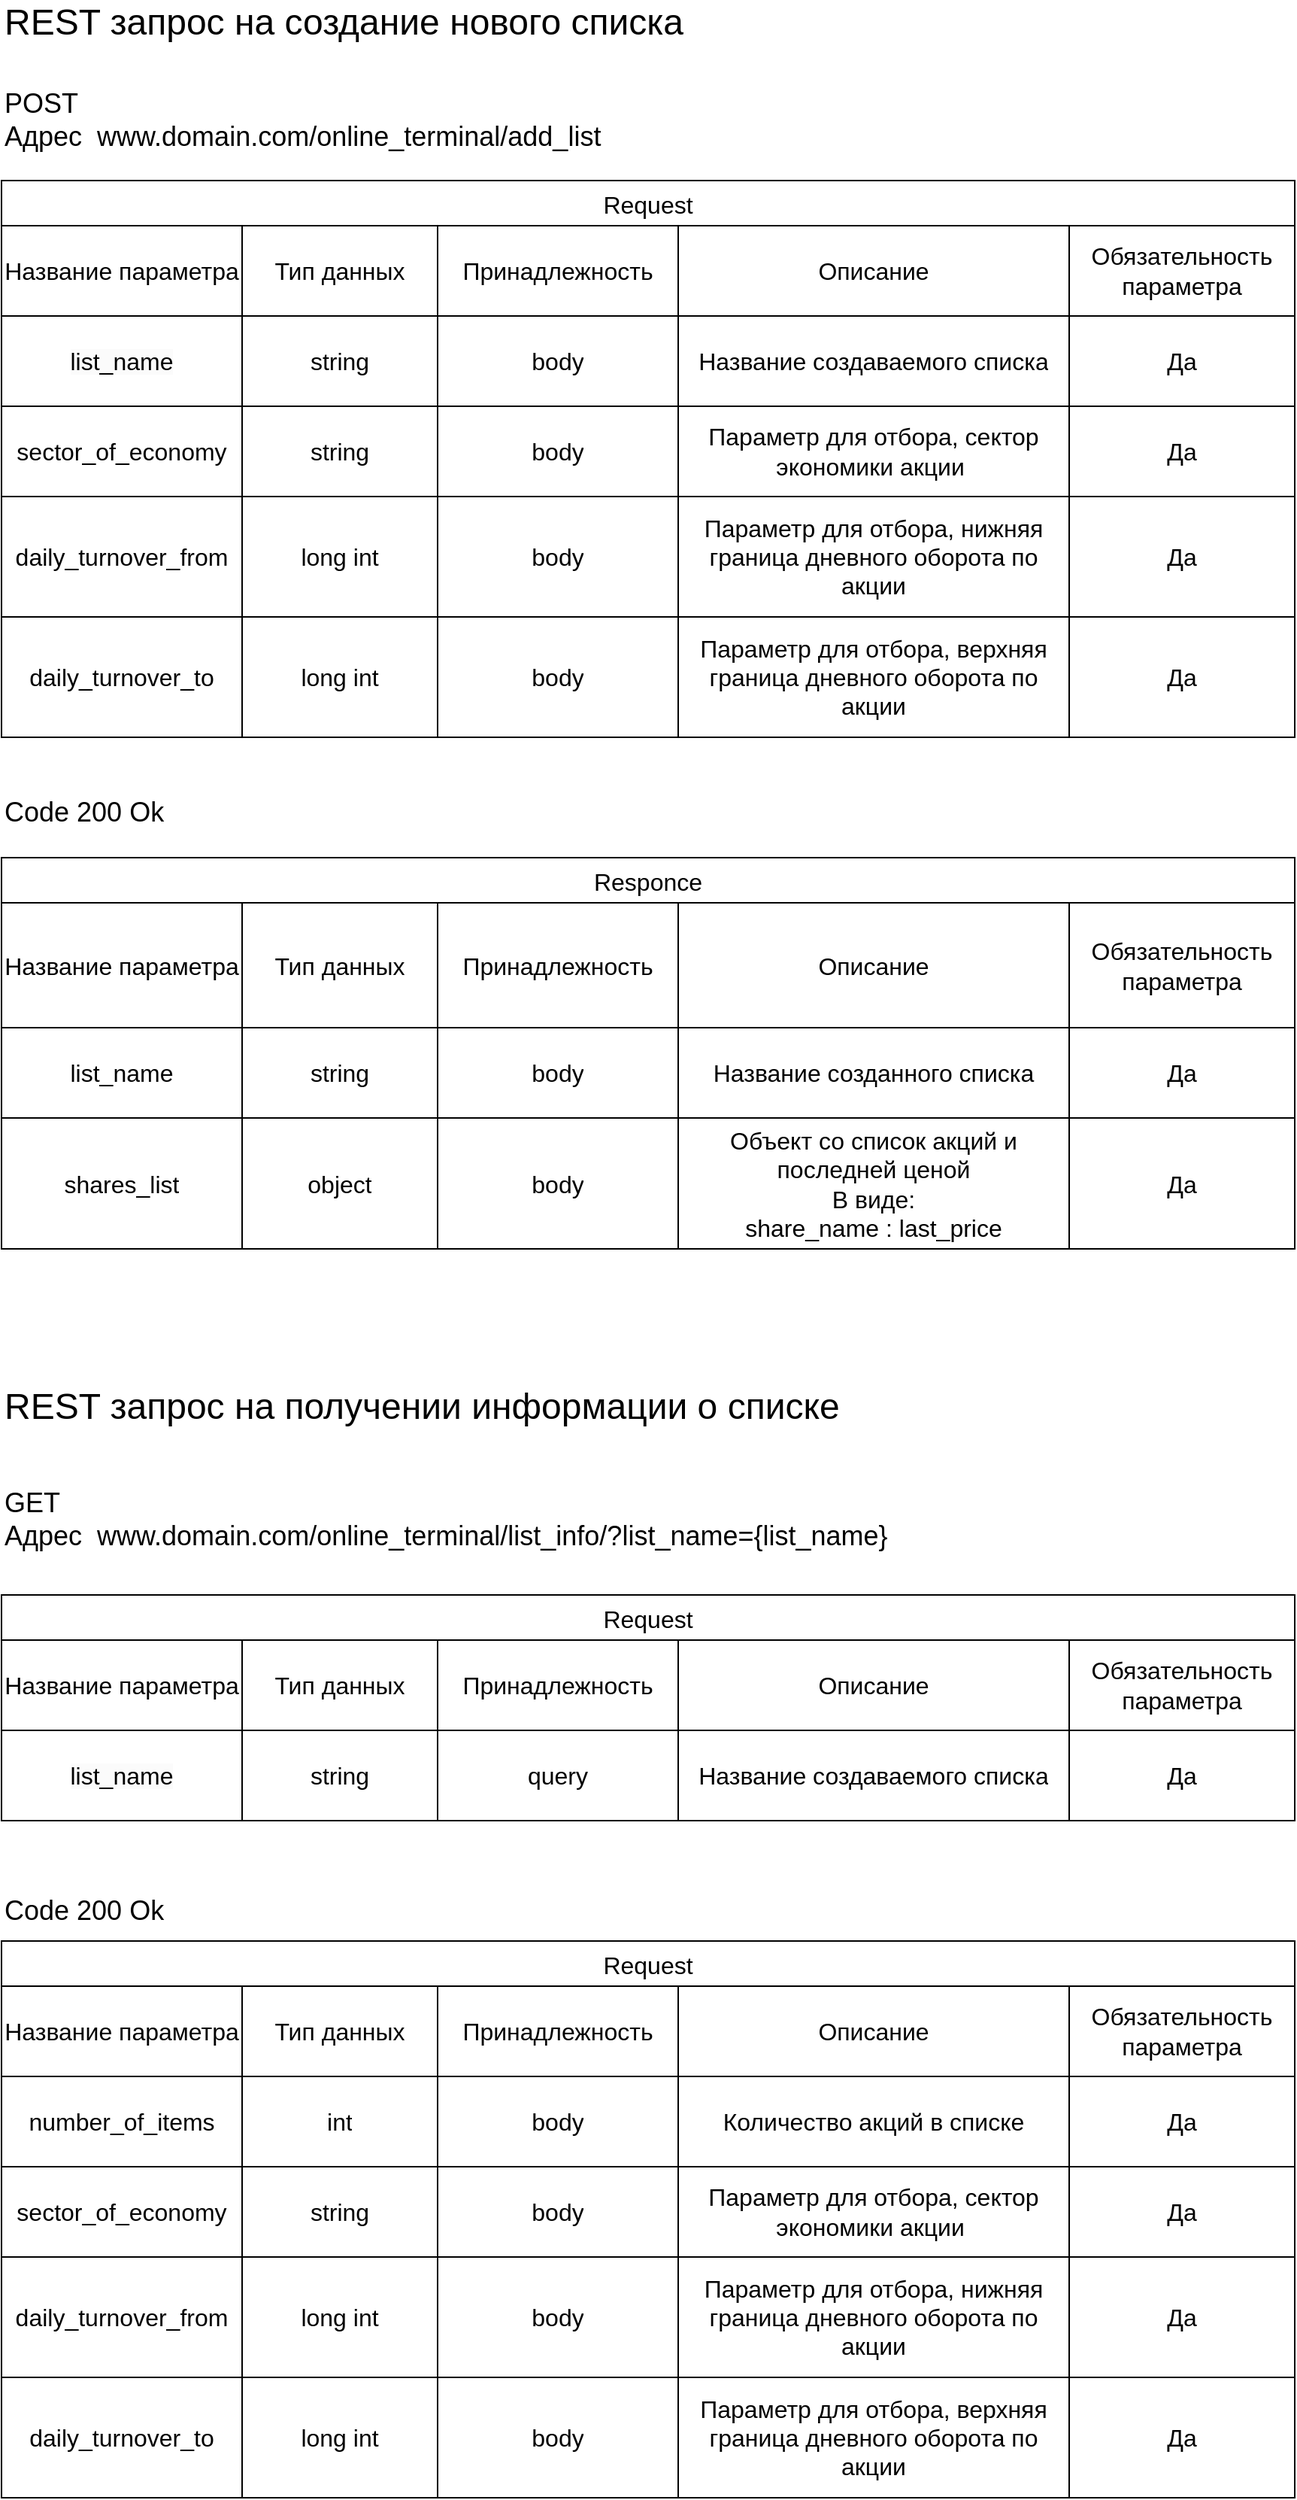 <mxfile version="25.0.3">
  <diagram name="Page-1" id="SR3AYYOm4cRY8zpF-ioq">
    <mxGraphModel dx="1807" dy="1064" grid="1" gridSize="10" guides="1" tooltips="1" connect="1" arrows="1" fold="1" page="1" pageScale="1" pageWidth="850" pageHeight="1100" math="0" shadow="0">
      <root>
        <mxCell id="0" />
        <mxCell id="1" parent="0" />
        <mxCell id="iIbDxP8CMEq-jojsq5NS-1" value="Request" style="shape=table;startSize=30;container=1;collapsible=0;childLayout=tableLayout;strokeColor=default;fontSize=16;" parent="1" vertex="1">
          <mxGeometry x="120" y="160" width="860" height="370" as="geometry" />
        </mxCell>
        <mxCell id="iIbDxP8CMEq-jojsq5NS-2" value="" style="shape=tableRow;horizontal=0;startSize=0;swimlaneHead=0;swimlaneBody=0;strokeColor=inherit;top=0;left=0;bottom=0;right=0;collapsible=0;dropTarget=0;fillColor=none;points=[[0,0.5],[1,0.5]];portConstraint=eastwest;fontSize=16;" parent="iIbDxP8CMEq-jojsq5NS-1" vertex="1">
          <mxGeometry y="30" width="860" height="60" as="geometry" />
        </mxCell>
        <mxCell id="iIbDxP8CMEq-jojsq5NS-3" value="&lt;div&gt;Название параметра&lt;br&gt;&lt;/div&gt;" style="shape=partialRectangle;html=1;whiteSpace=wrap;connectable=0;strokeColor=inherit;overflow=hidden;fillColor=none;top=0;left=0;bottom=0;right=0;pointerEvents=1;fontSize=16;" parent="iIbDxP8CMEq-jojsq5NS-2" vertex="1">
          <mxGeometry width="160" height="60" as="geometry">
            <mxRectangle width="160" height="60" as="alternateBounds" />
          </mxGeometry>
        </mxCell>
        <mxCell id="iIbDxP8CMEq-jojsq5NS-4" value="Тип данных" style="shape=partialRectangle;html=1;whiteSpace=wrap;connectable=0;strokeColor=inherit;overflow=hidden;fillColor=none;top=0;left=0;bottom=0;right=0;pointerEvents=1;fontSize=16;" parent="iIbDxP8CMEq-jojsq5NS-2" vertex="1">
          <mxGeometry x="160" width="130" height="60" as="geometry">
            <mxRectangle width="130" height="60" as="alternateBounds" />
          </mxGeometry>
        </mxCell>
        <mxCell id="-MoE-hFDsKDK_VIRUMlu-1" value="Принадлежность" style="shape=partialRectangle;html=1;whiteSpace=wrap;connectable=0;strokeColor=inherit;overflow=hidden;fillColor=none;top=0;left=0;bottom=0;right=0;pointerEvents=1;fontSize=16;" vertex="1" parent="iIbDxP8CMEq-jojsq5NS-2">
          <mxGeometry x="290" width="160" height="60" as="geometry">
            <mxRectangle width="160" height="60" as="alternateBounds" />
          </mxGeometry>
        </mxCell>
        <mxCell id="iIbDxP8CMEq-jojsq5NS-5" value="Описание" style="shape=partialRectangle;html=1;whiteSpace=wrap;connectable=0;strokeColor=inherit;overflow=hidden;fillColor=none;top=0;left=0;bottom=0;right=0;pointerEvents=1;fontSize=16;" parent="iIbDxP8CMEq-jojsq5NS-2" vertex="1">
          <mxGeometry x="450" width="260" height="60" as="geometry">
            <mxRectangle width="260" height="60" as="alternateBounds" />
          </mxGeometry>
        </mxCell>
        <mxCell id="iIbDxP8CMEq-jojsq5NS-14" value="Обязательность параметра" style="shape=partialRectangle;html=1;whiteSpace=wrap;connectable=0;strokeColor=inherit;overflow=hidden;fillColor=none;top=0;left=0;bottom=0;right=0;pointerEvents=1;fontSize=16;" parent="iIbDxP8CMEq-jojsq5NS-2" vertex="1">
          <mxGeometry x="710" width="150" height="60" as="geometry">
            <mxRectangle width="150" height="60" as="alternateBounds" />
          </mxGeometry>
        </mxCell>
        <mxCell id="iIbDxP8CMEq-jojsq5NS-6" value="" style="shape=tableRow;horizontal=0;startSize=0;swimlaneHead=0;swimlaneBody=0;strokeColor=inherit;top=0;left=0;bottom=0;right=0;collapsible=0;dropTarget=0;fillColor=none;points=[[0,0.5],[1,0.5]];portConstraint=eastwest;fontSize=16;" parent="iIbDxP8CMEq-jojsq5NS-1" vertex="1">
          <mxGeometry y="90" width="860" height="60" as="geometry" />
        </mxCell>
        <mxCell id="iIbDxP8CMEq-jojsq5NS-7" value="&lt;meta charset=&quot;utf-8&quot;&gt;&lt;span style=&quot;color: rgb(0, 0, 0); font-family: Helvetica; font-size: 16px; font-style: normal; font-variant-ligatures: normal; font-variant-caps: normal; font-weight: 400; letter-spacing: normal; orphans: 2; text-align: center; text-indent: 0px; text-transform: none; widows: 2; word-spacing: 0px; -webkit-text-stroke-width: 0px; white-space: normal; background-color: rgb(251, 251, 251); text-decoration-thickness: initial; text-decoration-style: initial; text-decoration-color: initial; display: inline !important; float: none;&quot;&gt;list_name&lt;/span&gt;" style="shape=partialRectangle;html=1;whiteSpace=wrap;connectable=0;strokeColor=inherit;overflow=hidden;fillColor=none;top=0;left=0;bottom=0;right=0;pointerEvents=1;fontSize=16;" parent="iIbDxP8CMEq-jojsq5NS-6" vertex="1">
          <mxGeometry width="160" height="60" as="geometry">
            <mxRectangle width="160" height="60" as="alternateBounds" />
          </mxGeometry>
        </mxCell>
        <mxCell id="iIbDxP8CMEq-jojsq5NS-8" value="string" style="shape=partialRectangle;html=1;whiteSpace=wrap;connectable=0;strokeColor=inherit;overflow=hidden;fillColor=none;top=0;left=0;bottom=0;right=0;pointerEvents=1;fontSize=16;" parent="iIbDxP8CMEq-jojsq5NS-6" vertex="1">
          <mxGeometry x="160" width="130" height="60" as="geometry">
            <mxRectangle width="130" height="60" as="alternateBounds" />
          </mxGeometry>
        </mxCell>
        <mxCell id="-MoE-hFDsKDK_VIRUMlu-2" value="body" style="shape=partialRectangle;html=1;whiteSpace=wrap;connectable=0;strokeColor=inherit;overflow=hidden;fillColor=none;top=0;left=0;bottom=0;right=0;pointerEvents=1;fontSize=16;" vertex="1" parent="iIbDxP8CMEq-jojsq5NS-6">
          <mxGeometry x="290" width="160" height="60" as="geometry">
            <mxRectangle width="160" height="60" as="alternateBounds" />
          </mxGeometry>
        </mxCell>
        <mxCell id="iIbDxP8CMEq-jojsq5NS-9" value="Название создаваемого списка" style="shape=partialRectangle;html=1;whiteSpace=wrap;connectable=0;strokeColor=inherit;overflow=hidden;fillColor=none;top=0;left=0;bottom=0;right=0;pointerEvents=1;fontSize=16;" parent="iIbDxP8CMEq-jojsq5NS-6" vertex="1">
          <mxGeometry x="450" width="260" height="60" as="geometry">
            <mxRectangle width="260" height="60" as="alternateBounds" />
          </mxGeometry>
        </mxCell>
        <mxCell id="iIbDxP8CMEq-jojsq5NS-15" value="Да" style="shape=partialRectangle;html=1;whiteSpace=wrap;connectable=0;strokeColor=inherit;overflow=hidden;fillColor=none;top=0;left=0;bottom=0;right=0;pointerEvents=1;fontSize=16;" parent="iIbDxP8CMEq-jojsq5NS-6" vertex="1">
          <mxGeometry x="710" width="150" height="60" as="geometry">
            <mxRectangle width="150" height="60" as="alternateBounds" />
          </mxGeometry>
        </mxCell>
        <mxCell id="iIbDxP8CMEq-jojsq5NS-10" value="" style="shape=tableRow;horizontal=0;startSize=0;swimlaneHead=0;swimlaneBody=0;strokeColor=inherit;top=0;left=0;bottom=0;right=0;collapsible=0;dropTarget=0;fillColor=none;points=[[0,0.5],[1,0.5]];portConstraint=eastwest;fontSize=16;" parent="iIbDxP8CMEq-jojsq5NS-1" vertex="1">
          <mxGeometry y="150" width="860" height="60" as="geometry" />
        </mxCell>
        <mxCell id="iIbDxP8CMEq-jojsq5NS-11" value="sector_of_economy" style="shape=partialRectangle;html=1;whiteSpace=wrap;connectable=0;strokeColor=inherit;overflow=hidden;fillColor=none;top=0;left=0;bottom=0;right=0;pointerEvents=1;fontSize=16;" parent="iIbDxP8CMEq-jojsq5NS-10" vertex="1">
          <mxGeometry width="160" height="60" as="geometry">
            <mxRectangle width="160" height="60" as="alternateBounds" />
          </mxGeometry>
        </mxCell>
        <mxCell id="iIbDxP8CMEq-jojsq5NS-12" value="string" style="shape=partialRectangle;html=1;whiteSpace=wrap;connectable=0;strokeColor=inherit;overflow=hidden;fillColor=none;top=0;left=0;bottom=0;right=0;pointerEvents=1;fontSize=16;" parent="iIbDxP8CMEq-jojsq5NS-10" vertex="1">
          <mxGeometry x="160" width="130" height="60" as="geometry">
            <mxRectangle width="130" height="60" as="alternateBounds" />
          </mxGeometry>
        </mxCell>
        <mxCell id="-MoE-hFDsKDK_VIRUMlu-3" value="body" style="shape=partialRectangle;html=1;whiteSpace=wrap;connectable=0;strokeColor=inherit;overflow=hidden;fillColor=none;top=0;left=0;bottom=0;right=0;pointerEvents=1;fontSize=16;" vertex="1" parent="iIbDxP8CMEq-jojsq5NS-10">
          <mxGeometry x="290" width="160" height="60" as="geometry">
            <mxRectangle width="160" height="60" as="alternateBounds" />
          </mxGeometry>
        </mxCell>
        <mxCell id="iIbDxP8CMEq-jojsq5NS-13" value="Параметр для отбора, сектор экономики акции&amp;nbsp;" style="shape=partialRectangle;html=1;whiteSpace=wrap;connectable=0;strokeColor=inherit;overflow=hidden;fillColor=none;top=0;left=0;bottom=0;right=0;pointerEvents=1;fontSize=16;" parent="iIbDxP8CMEq-jojsq5NS-10" vertex="1">
          <mxGeometry x="450" width="260" height="60" as="geometry">
            <mxRectangle width="260" height="60" as="alternateBounds" />
          </mxGeometry>
        </mxCell>
        <mxCell id="iIbDxP8CMEq-jojsq5NS-16" value="Да" style="shape=partialRectangle;html=1;whiteSpace=wrap;connectable=0;strokeColor=inherit;overflow=hidden;fillColor=none;top=0;left=0;bottom=0;right=0;pointerEvents=1;fontSize=16;" parent="iIbDxP8CMEq-jojsq5NS-10" vertex="1">
          <mxGeometry x="710" width="150" height="60" as="geometry">
            <mxRectangle width="150" height="60" as="alternateBounds" />
          </mxGeometry>
        </mxCell>
        <mxCell id="iIbDxP8CMEq-jojsq5NS-17" style="shape=tableRow;horizontal=0;startSize=0;swimlaneHead=0;swimlaneBody=0;strokeColor=inherit;top=0;left=0;bottom=0;right=0;collapsible=0;dropTarget=0;fillColor=none;points=[[0,0.5],[1,0.5]];portConstraint=eastwest;fontSize=16;" parent="iIbDxP8CMEq-jojsq5NS-1" vertex="1">
          <mxGeometry y="210" width="860" height="80" as="geometry" />
        </mxCell>
        <mxCell id="iIbDxP8CMEq-jojsq5NS-18" value="daily_turnover_from" style="shape=partialRectangle;html=1;whiteSpace=wrap;connectable=0;strokeColor=inherit;overflow=hidden;fillColor=none;top=0;left=0;bottom=0;right=0;pointerEvents=1;fontSize=16;" parent="iIbDxP8CMEq-jojsq5NS-17" vertex="1">
          <mxGeometry width="160" height="80" as="geometry">
            <mxRectangle width="160" height="80" as="alternateBounds" />
          </mxGeometry>
        </mxCell>
        <mxCell id="iIbDxP8CMEq-jojsq5NS-19" value="long int" style="shape=partialRectangle;html=1;whiteSpace=wrap;connectable=0;strokeColor=inherit;overflow=hidden;fillColor=none;top=0;left=0;bottom=0;right=0;pointerEvents=1;fontSize=16;" parent="iIbDxP8CMEq-jojsq5NS-17" vertex="1">
          <mxGeometry x="160" width="130" height="80" as="geometry">
            <mxRectangle width="130" height="80" as="alternateBounds" />
          </mxGeometry>
        </mxCell>
        <mxCell id="-MoE-hFDsKDK_VIRUMlu-4" value="body" style="shape=partialRectangle;html=1;whiteSpace=wrap;connectable=0;strokeColor=inherit;overflow=hidden;fillColor=none;top=0;left=0;bottom=0;right=0;pointerEvents=1;fontSize=16;" vertex="1" parent="iIbDxP8CMEq-jojsq5NS-17">
          <mxGeometry x="290" width="160" height="80" as="geometry">
            <mxRectangle width="160" height="80" as="alternateBounds" />
          </mxGeometry>
        </mxCell>
        <mxCell id="iIbDxP8CMEq-jojsq5NS-20" value="Параметр для отбора, нижняя граница дневного оборота по акции" style="shape=partialRectangle;html=1;whiteSpace=wrap;connectable=0;strokeColor=inherit;overflow=hidden;fillColor=none;top=0;left=0;bottom=0;right=0;pointerEvents=1;fontSize=16;" parent="iIbDxP8CMEq-jojsq5NS-17" vertex="1">
          <mxGeometry x="450" width="260" height="80" as="geometry">
            <mxRectangle width="260" height="80" as="alternateBounds" />
          </mxGeometry>
        </mxCell>
        <mxCell id="iIbDxP8CMEq-jojsq5NS-21" value="Да" style="shape=partialRectangle;html=1;whiteSpace=wrap;connectable=0;strokeColor=inherit;overflow=hidden;fillColor=none;top=0;left=0;bottom=0;right=0;pointerEvents=1;fontSize=16;" parent="iIbDxP8CMEq-jojsq5NS-17" vertex="1">
          <mxGeometry x="710" width="150" height="80" as="geometry">
            <mxRectangle width="150" height="80" as="alternateBounds" />
          </mxGeometry>
        </mxCell>
        <mxCell id="iIbDxP8CMEq-jojsq5NS-22" style="shape=tableRow;horizontal=0;startSize=0;swimlaneHead=0;swimlaneBody=0;strokeColor=inherit;top=0;left=0;bottom=0;right=0;collapsible=0;dropTarget=0;fillColor=none;points=[[0,0.5],[1,0.5]];portConstraint=eastwest;fontSize=16;" parent="iIbDxP8CMEq-jojsq5NS-1" vertex="1">
          <mxGeometry y="290" width="860" height="80" as="geometry" />
        </mxCell>
        <mxCell id="iIbDxP8CMEq-jojsq5NS-23" value="daily_turnover_to" style="shape=partialRectangle;html=1;whiteSpace=wrap;connectable=0;strokeColor=inherit;overflow=hidden;fillColor=none;top=0;left=0;bottom=0;right=0;pointerEvents=1;fontSize=16;" parent="iIbDxP8CMEq-jojsq5NS-22" vertex="1">
          <mxGeometry width="160" height="80" as="geometry">
            <mxRectangle width="160" height="80" as="alternateBounds" />
          </mxGeometry>
        </mxCell>
        <mxCell id="iIbDxP8CMEq-jojsq5NS-24" value="long int" style="shape=partialRectangle;html=1;whiteSpace=wrap;connectable=0;strokeColor=inherit;overflow=hidden;fillColor=none;top=0;left=0;bottom=0;right=0;pointerEvents=1;fontSize=16;" parent="iIbDxP8CMEq-jojsq5NS-22" vertex="1">
          <mxGeometry x="160" width="130" height="80" as="geometry">
            <mxRectangle width="130" height="80" as="alternateBounds" />
          </mxGeometry>
        </mxCell>
        <mxCell id="-MoE-hFDsKDK_VIRUMlu-5" value="body" style="shape=partialRectangle;html=1;whiteSpace=wrap;connectable=0;strokeColor=inherit;overflow=hidden;fillColor=none;top=0;left=0;bottom=0;right=0;pointerEvents=1;fontSize=16;" vertex="1" parent="iIbDxP8CMEq-jojsq5NS-22">
          <mxGeometry x="290" width="160" height="80" as="geometry">
            <mxRectangle width="160" height="80" as="alternateBounds" />
          </mxGeometry>
        </mxCell>
        <mxCell id="iIbDxP8CMEq-jojsq5NS-25" value="Параметр для отбора, верхняя граница дневного оборота по акции" style="shape=partialRectangle;html=1;whiteSpace=wrap;connectable=0;strokeColor=inherit;overflow=hidden;fillColor=none;top=0;left=0;bottom=0;right=0;pointerEvents=1;fontSize=16;" parent="iIbDxP8CMEq-jojsq5NS-22" vertex="1">
          <mxGeometry x="450" width="260" height="80" as="geometry">
            <mxRectangle width="260" height="80" as="alternateBounds" />
          </mxGeometry>
        </mxCell>
        <mxCell id="iIbDxP8CMEq-jojsq5NS-26" value="Да" style="shape=partialRectangle;html=1;whiteSpace=wrap;connectable=0;strokeColor=inherit;overflow=hidden;fillColor=none;top=0;left=0;bottom=0;right=0;pointerEvents=1;fontSize=16;" parent="iIbDxP8CMEq-jojsq5NS-22" vertex="1">
          <mxGeometry x="710" width="150" height="80" as="geometry">
            <mxRectangle width="150" height="80" as="alternateBounds" />
          </mxGeometry>
        </mxCell>
        <mxCell id="iIbDxP8CMEq-jojsq5NS-33" value="Responce" style="shape=table;startSize=30;container=1;collapsible=0;childLayout=tableLayout;strokeColor=default;fontSize=16;" parent="1" vertex="1">
          <mxGeometry x="120" y="610" width="860" height="260" as="geometry" />
        </mxCell>
        <mxCell id="iIbDxP8CMEq-jojsq5NS-34" value="" style="shape=tableRow;horizontal=0;startSize=0;swimlaneHead=0;swimlaneBody=0;strokeColor=inherit;top=0;left=0;bottom=0;right=0;collapsible=0;dropTarget=0;fillColor=none;points=[[0,0.5],[1,0.5]];portConstraint=eastwest;fontSize=16;" parent="iIbDxP8CMEq-jojsq5NS-33" vertex="1">
          <mxGeometry y="30" width="860" height="83" as="geometry" />
        </mxCell>
        <mxCell id="iIbDxP8CMEq-jojsq5NS-35" value="Название параметра" style="shape=partialRectangle;html=1;whiteSpace=wrap;connectable=0;strokeColor=inherit;overflow=hidden;fillColor=none;top=0;left=0;bottom=0;right=0;pointerEvents=1;fontSize=16;" parent="iIbDxP8CMEq-jojsq5NS-34" vertex="1">
          <mxGeometry width="160" height="83" as="geometry">
            <mxRectangle width="160" height="83" as="alternateBounds" />
          </mxGeometry>
        </mxCell>
        <mxCell id="iIbDxP8CMEq-jojsq5NS-36" value="Тип данных" style="shape=partialRectangle;html=1;whiteSpace=wrap;connectable=0;strokeColor=inherit;overflow=hidden;fillColor=none;top=0;left=0;bottom=0;right=0;pointerEvents=1;fontSize=16;" parent="iIbDxP8CMEq-jojsq5NS-34" vertex="1">
          <mxGeometry x="160" width="130" height="83" as="geometry">
            <mxRectangle width="130" height="83" as="alternateBounds" />
          </mxGeometry>
        </mxCell>
        <mxCell id="-MoE-hFDsKDK_VIRUMlu-6" value="Принадлежность" style="shape=partialRectangle;html=1;whiteSpace=wrap;connectable=0;strokeColor=inherit;overflow=hidden;fillColor=none;top=0;left=0;bottom=0;right=0;pointerEvents=1;fontSize=16;" vertex="1" parent="iIbDxP8CMEq-jojsq5NS-34">
          <mxGeometry x="290" width="160" height="83" as="geometry">
            <mxRectangle width="160" height="83" as="alternateBounds" />
          </mxGeometry>
        </mxCell>
        <mxCell id="iIbDxP8CMEq-jojsq5NS-37" value="Описание" style="shape=partialRectangle;html=1;whiteSpace=wrap;connectable=0;strokeColor=inherit;overflow=hidden;fillColor=none;top=0;left=0;bottom=0;right=0;pointerEvents=1;fontSize=16;" parent="iIbDxP8CMEq-jojsq5NS-34" vertex="1">
          <mxGeometry x="450" width="260" height="83" as="geometry">
            <mxRectangle width="260" height="83" as="alternateBounds" />
          </mxGeometry>
        </mxCell>
        <mxCell id="iIbDxP8CMEq-jojsq5NS-46" value="Обязательность параметра" style="shape=partialRectangle;html=1;whiteSpace=wrap;connectable=0;strokeColor=inherit;overflow=hidden;fillColor=none;top=0;left=0;bottom=0;right=0;pointerEvents=1;fontSize=16;" parent="iIbDxP8CMEq-jojsq5NS-34" vertex="1">
          <mxGeometry x="710" width="150" height="83" as="geometry">
            <mxRectangle width="150" height="83" as="alternateBounds" />
          </mxGeometry>
        </mxCell>
        <mxCell id="iIbDxP8CMEq-jojsq5NS-38" value="" style="shape=tableRow;horizontal=0;startSize=0;swimlaneHead=0;swimlaneBody=0;strokeColor=inherit;top=0;left=0;bottom=0;right=0;collapsible=0;dropTarget=0;fillColor=none;points=[[0,0.5],[1,0.5]];portConstraint=eastwest;fontSize=16;" parent="iIbDxP8CMEq-jojsq5NS-33" vertex="1">
          <mxGeometry y="113" width="860" height="60" as="geometry" />
        </mxCell>
        <mxCell id="iIbDxP8CMEq-jojsq5NS-39" value="list_name" style="shape=partialRectangle;html=1;whiteSpace=wrap;connectable=0;strokeColor=inherit;overflow=hidden;fillColor=none;top=0;left=0;bottom=0;right=0;pointerEvents=1;fontSize=16;" parent="iIbDxP8CMEq-jojsq5NS-38" vertex="1">
          <mxGeometry width="160" height="60" as="geometry">
            <mxRectangle width="160" height="60" as="alternateBounds" />
          </mxGeometry>
        </mxCell>
        <mxCell id="iIbDxP8CMEq-jojsq5NS-40" value="string" style="shape=partialRectangle;html=1;whiteSpace=wrap;connectable=0;strokeColor=inherit;overflow=hidden;fillColor=none;top=0;left=0;bottom=0;right=0;pointerEvents=1;fontSize=16;" parent="iIbDxP8CMEq-jojsq5NS-38" vertex="1">
          <mxGeometry x="160" width="130" height="60" as="geometry">
            <mxRectangle width="130" height="60" as="alternateBounds" />
          </mxGeometry>
        </mxCell>
        <mxCell id="-MoE-hFDsKDK_VIRUMlu-7" value="body" style="shape=partialRectangle;html=1;whiteSpace=wrap;connectable=0;strokeColor=inherit;overflow=hidden;fillColor=none;top=0;left=0;bottom=0;right=0;pointerEvents=1;fontSize=16;" vertex="1" parent="iIbDxP8CMEq-jojsq5NS-38">
          <mxGeometry x="290" width="160" height="60" as="geometry">
            <mxRectangle width="160" height="60" as="alternateBounds" />
          </mxGeometry>
        </mxCell>
        <mxCell id="iIbDxP8CMEq-jojsq5NS-41" value="Название созданного списка" style="shape=partialRectangle;html=1;whiteSpace=wrap;connectable=0;strokeColor=inherit;overflow=hidden;fillColor=none;top=0;left=0;bottom=0;right=0;pointerEvents=1;fontSize=16;" parent="iIbDxP8CMEq-jojsq5NS-38" vertex="1">
          <mxGeometry x="450" width="260" height="60" as="geometry">
            <mxRectangle width="260" height="60" as="alternateBounds" />
          </mxGeometry>
        </mxCell>
        <mxCell id="iIbDxP8CMEq-jojsq5NS-47" value="Да" style="shape=partialRectangle;html=1;whiteSpace=wrap;connectable=0;strokeColor=inherit;overflow=hidden;fillColor=none;top=0;left=0;bottom=0;right=0;pointerEvents=1;fontSize=16;" parent="iIbDxP8CMEq-jojsq5NS-38" vertex="1">
          <mxGeometry x="710" width="150" height="60" as="geometry">
            <mxRectangle width="150" height="60" as="alternateBounds" />
          </mxGeometry>
        </mxCell>
        <mxCell id="iIbDxP8CMEq-jojsq5NS-42" value="" style="shape=tableRow;horizontal=0;startSize=0;swimlaneHead=0;swimlaneBody=0;strokeColor=inherit;top=0;left=0;bottom=0;right=0;collapsible=0;dropTarget=0;fillColor=none;points=[[0,0.5],[1,0.5]];portConstraint=eastwest;fontSize=16;" parent="iIbDxP8CMEq-jojsq5NS-33" vertex="1">
          <mxGeometry y="173" width="860" height="87" as="geometry" />
        </mxCell>
        <mxCell id="iIbDxP8CMEq-jojsq5NS-43" value="shares_list" style="shape=partialRectangle;html=1;whiteSpace=wrap;connectable=0;strokeColor=inherit;overflow=hidden;fillColor=none;top=0;left=0;bottom=0;right=0;pointerEvents=1;fontSize=16;" parent="iIbDxP8CMEq-jojsq5NS-42" vertex="1">
          <mxGeometry width="160" height="87" as="geometry">
            <mxRectangle width="160" height="87" as="alternateBounds" />
          </mxGeometry>
        </mxCell>
        <mxCell id="iIbDxP8CMEq-jojsq5NS-44" value="object" style="shape=partialRectangle;html=1;whiteSpace=wrap;connectable=0;strokeColor=inherit;overflow=hidden;fillColor=none;top=0;left=0;bottom=0;right=0;pointerEvents=1;fontSize=16;" parent="iIbDxP8CMEq-jojsq5NS-42" vertex="1">
          <mxGeometry x="160" width="130" height="87" as="geometry">
            <mxRectangle width="130" height="87" as="alternateBounds" />
          </mxGeometry>
        </mxCell>
        <mxCell id="-MoE-hFDsKDK_VIRUMlu-8" value="body" style="shape=partialRectangle;html=1;whiteSpace=wrap;connectable=0;strokeColor=inherit;overflow=hidden;fillColor=none;top=0;left=0;bottom=0;right=0;pointerEvents=1;fontSize=16;" vertex="1" parent="iIbDxP8CMEq-jojsq5NS-42">
          <mxGeometry x="290" width="160" height="87" as="geometry">
            <mxRectangle width="160" height="87" as="alternateBounds" />
          </mxGeometry>
        </mxCell>
        <mxCell id="iIbDxP8CMEq-jojsq5NS-45" value="Объект со список акций и последней ценой&lt;div&gt;В виде:&lt;br&gt;&lt;div&gt;share_name : last_price&lt;/div&gt;&lt;/div&gt;" style="shape=partialRectangle;html=1;whiteSpace=wrap;connectable=0;strokeColor=inherit;overflow=hidden;fillColor=none;top=0;left=0;bottom=0;right=0;pointerEvents=1;fontSize=16;" parent="iIbDxP8CMEq-jojsq5NS-42" vertex="1">
          <mxGeometry x="450" width="260" height="87" as="geometry">
            <mxRectangle width="260" height="87" as="alternateBounds" />
          </mxGeometry>
        </mxCell>
        <mxCell id="iIbDxP8CMEq-jojsq5NS-48" value="Да" style="shape=partialRectangle;html=1;whiteSpace=wrap;connectable=0;strokeColor=inherit;overflow=hidden;fillColor=none;top=0;left=0;bottom=0;right=0;pointerEvents=1;fontSize=16;" parent="iIbDxP8CMEq-jojsq5NS-42" vertex="1">
          <mxGeometry x="710" width="150" height="87" as="geometry">
            <mxRectangle width="150" height="87" as="alternateBounds" />
          </mxGeometry>
        </mxCell>
        <mxCell id="iIbDxP8CMEq-jojsq5NS-63" value="&lt;font style=&quot;font-size: 24px;&quot;&gt;REST запрос на создание нового списка&lt;/font&gt;" style="text;html=1;align=left;verticalAlign=middle;whiteSpace=wrap;rounded=0;" parent="1" vertex="1">
          <mxGeometry x="120" y="40" width="530" height="30" as="geometry" />
        </mxCell>
        <mxCell id="yfqjEoqy96MvMvpL_rSr-1" value="&lt;font style=&quot;font-size: 18px;&quot;&gt;POST&amp;nbsp;&lt;/font&gt;&lt;div&gt;&lt;font style=&quot;font-size: 18px;&quot;&gt;Адрес&amp;nbsp; www.domain.com/online_terminal/add_list&lt;/font&gt;&lt;/div&gt;" style="text;html=1;align=left;verticalAlign=middle;whiteSpace=wrap;rounded=0;" parent="1" vertex="1">
          <mxGeometry x="120" y="100" width="470" height="40" as="geometry" />
        </mxCell>
        <mxCell id="yfqjEoqy96MvMvpL_rSr-2" value="&lt;span style=&quot;font-size: 18px;&quot;&gt;Code 200 Ok&lt;/span&gt;" style="text;html=1;align=left;verticalAlign=middle;whiteSpace=wrap;rounded=0;" parent="1" vertex="1">
          <mxGeometry x="120" y="560" width="470" height="40" as="geometry" />
        </mxCell>
        <mxCell id="yfqjEoqy96MvMvpL_rSr-3" value="&lt;font style=&quot;font-size: 24px;&quot;&gt;REST запрос на получении информации о списке&lt;/font&gt;" style="text;html=1;align=left;verticalAlign=middle;whiteSpace=wrap;rounded=0;" parent="1" vertex="1">
          <mxGeometry x="120" y="960" width="650" height="30" as="geometry" />
        </mxCell>
        <mxCell id="yfqjEoqy96MvMvpL_rSr-4" value="&lt;font style=&quot;font-size: 18px;&quot;&gt;GET&amp;nbsp;&lt;/font&gt;&lt;div&gt;&lt;font style=&quot;font-size: 18px;&quot;&gt;Адрес&amp;nbsp; www.domain.com/online_terminal/list_info/?list_name={list_name}&lt;/font&gt;&lt;/div&gt;" style="text;html=1;align=left;verticalAlign=middle;whiteSpace=wrap;rounded=0;" parent="1" vertex="1">
          <mxGeometry x="120" y="1030" width="630" height="40" as="geometry" />
        </mxCell>
        <mxCell id="yfqjEoqy96MvMvpL_rSr-5" value="Request" style="shape=table;startSize=30;container=1;collapsible=0;childLayout=tableLayout;strokeColor=default;fontSize=16;" parent="1" vertex="1">
          <mxGeometry x="120" y="1100" width="860" height="150" as="geometry" />
        </mxCell>
        <mxCell id="yfqjEoqy96MvMvpL_rSr-6" value="" style="shape=tableRow;horizontal=0;startSize=0;swimlaneHead=0;swimlaneBody=0;strokeColor=inherit;top=0;left=0;bottom=0;right=0;collapsible=0;dropTarget=0;fillColor=none;points=[[0,0.5],[1,0.5]];portConstraint=eastwest;fontSize=16;" parent="yfqjEoqy96MvMvpL_rSr-5" vertex="1">
          <mxGeometry y="30" width="860" height="60" as="geometry" />
        </mxCell>
        <mxCell id="yfqjEoqy96MvMvpL_rSr-7" value="&lt;div&gt;Название параметра&lt;br&gt;&lt;/div&gt;" style="shape=partialRectangle;html=1;whiteSpace=wrap;connectable=0;strokeColor=inherit;overflow=hidden;fillColor=none;top=0;left=0;bottom=0;right=0;pointerEvents=1;fontSize=16;" parent="yfqjEoqy96MvMvpL_rSr-6" vertex="1">
          <mxGeometry width="160" height="60" as="geometry">
            <mxRectangle width="160" height="60" as="alternateBounds" />
          </mxGeometry>
        </mxCell>
        <mxCell id="yfqjEoqy96MvMvpL_rSr-8" value="Тип данных" style="shape=partialRectangle;html=1;whiteSpace=wrap;connectable=0;strokeColor=inherit;overflow=hidden;fillColor=none;top=0;left=0;bottom=0;right=0;pointerEvents=1;fontSize=16;" parent="yfqjEoqy96MvMvpL_rSr-6" vertex="1">
          <mxGeometry x="160" width="130" height="60" as="geometry">
            <mxRectangle width="130" height="60" as="alternateBounds" />
          </mxGeometry>
        </mxCell>
        <mxCell id="-MoE-hFDsKDK_VIRUMlu-9" value="Принадлежность" style="shape=partialRectangle;html=1;whiteSpace=wrap;connectable=0;strokeColor=inherit;overflow=hidden;fillColor=none;top=0;left=0;bottom=0;right=0;pointerEvents=1;fontSize=16;" vertex="1" parent="yfqjEoqy96MvMvpL_rSr-6">
          <mxGeometry x="290" width="160" height="60" as="geometry">
            <mxRectangle width="160" height="60" as="alternateBounds" />
          </mxGeometry>
        </mxCell>
        <mxCell id="yfqjEoqy96MvMvpL_rSr-9" value="Описание" style="shape=partialRectangle;html=1;whiteSpace=wrap;connectable=0;strokeColor=inherit;overflow=hidden;fillColor=none;top=0;left=0;bottom=0;right=0;pointerEvents=1;fontSize=16;" parent="yfqjEoqy96MvMvpL_rSr-6" vertex="1">
          <mxGeometry x="450" width="260" height="60" as="geometry">
            <mxRectangle width="260" height="60" as="alternateBounds" />
          </mxGeometry>
        </mxCell>
        <mxCell id="yfqjEoqy96MvMvpL_rSr-10" value="Обязательность параметра" style="shape=partialRectangle;html=1;whiteSpace=wrap;connectable=0;strokeColor=inherit;overflow=hidden;fillColor=none;top=0;left=0;bottom=0;right=0;pointerEvents=1;fontSize=16;" parent="yfqjEoqy96MvMvpL_rSr-6" vertex="1">
          <mxGeometry x="710" width="150" height="60" as="geometry">
            <mxRectangle width="150" height="60" as="alternateBounds" />
          </mxGeometry>
        </mxCell>
        <mxCell id="yfqjEoqy96MvMvpL_rSr-11" value="" style="shape=tableRow;horizontal=0;startSize=0;swimlaneHead=0;swimlaneBody=0;strokeColor=inherit;top=0;left=0;bottom=0;right=0;collapsible=0;dropTarget=0;fillColor=none;points=[[0,0.5],[1,0.5]];portConstraint=eastwest;fontSize=16;" parent="yfqjEoqy96MvMvpL_rSr-5" vertex="1">
          <mxGeometry y="90" width="860" height="60" as="geometry" />
        </mxCell>
        <mxCell id="yfqjEoqy96MvMvpL_rSr-12" value="&lt;meta charset=&quot;utf-8&quot;&gt;&lt;span style=&quot;color: rgb(0, 0, 0); font-family: Helvetica; font-size: 16px; font-style: normal; font-variant-ligatures: normal; font-variant-caps: normal; font-weight: 400; letter-spacing: normal; orphans: 2; text-align: center; text-indent: 0px; text-transform: none; widows: 2; word-spacing: 0px; -webkit-text-stroke-width: 0px; white-space: normal; background-color: rgb(251, 251, 251); text-decoration-thickness: initial; text-decoration-style: initial; text-decoration-color: initial; display: inline !important; float: none;&quot;&gt;list_name&lt;/span&gt;" style="shape=partialRectangle;html=1;whiteSpace=wrap;connectable=0;strokeColor=inherit;overflow=hidden;fillColor=none;top=0;left=0;bottom=0;right=0;pointerEvents=1;fontSize=16;" parent="yfqjEoqy96MvMvpL_rSr-11" vertex="1">
          <mxGeometry width="160" height="60" as="geometry">
            <mxRectangle width="160" height="60" as="alternateBounds" />
          </mxGeometry>
        </mxCell>
        <mxCell id="yfqjEoqy96MvMvpL_rSr-13" value="string" style="shape=partialRectangle;html=1;whiteSpace=wrap;connectable=0;strokeColor=inherit;overflow=hidden;fillColor=none;top=0;left=0;bottom=0;right=0;pointerEvents=1;fontSize=16;" parent="yfqjEoqy96MvMvpL_rSr-11" vertex="1">
          <mxGeometry x="160" width="130" height="60" as="geometry">
            <mxRectangle width="130" height="60" as="alternateBounds" />
          </mxGeometry>
        </mxCell>
        <mxCell id="-MoE-hFDsKDK_VIRUMlu-10" value="query" style="shape=partialRectangle;html=1;whiteSpace=wrap;connectable=0;strokeColor=inherit;overflow=hidden;fillColor=none;top=0;left=0;bottom=0;right=0;pointerEvents=1;fontSize=16;" vertex="1" parent="yfqjEoqy96MvMvpL_rSr-11">
          <mxGeometry x="290" width="160" height="60" as="geometry">
            <mxRectangle width="160" height="60" as="alternateBounds" />
          </mxGeometry>
        </mxCell>
        <mxCell id="yfqjEoqy96MvMvpL_rSr-14" value="Название создаваемого списка" style="shape=partialRectangle;html=1;whiteSpace=wrap;connectable=0;strokeColor=inherit;overflow=hidden;fillColor=none;top=0;left=0;bottom=0;right=0;pointerEvents=1;fontSize=16;" parent="yfqjEoqy96MvMvpL_rSr-11" vertex="1">
          <mxGeometry x="450" width="260" height="60" as="geometry">
            <mxRectangle width="260" height="60" as="alternateBounds" />
          </mxGeometry>
        </mxCell>
        <mxCell id="yfqjEoqy96MvMvpL_rSr-15" value="Да" style="shape=partialRectangle;html=1;whiteSpace=wrap;connectable=0;strokeColor=inherit;overflow=hidden;fillColor=none;top=0;left=0;bottom=0;right=0;pointerEvents=1;fontSize=16;" parent="yfqjEoqy96MvMvpL_rSr-11" vertex="1">
          <mxGeometry x="710" width="150" height="60" as="geometry">
            <mxRectangle width="150" height="60" as="alternateBounds" />
          </mxGeometry>
        </mxCell>
        <mxCell id="yfqjEoqy96MvMvpL_rSr-31" value="&lt;span style=&quot;font-size: 18px;&quot;&gt;Code 200 Ok&lt;/span&gt;" style="text;html=1;align=left;verticalAlign=middle;whiteSpace=wrap;rounded=0;" parent="1" vertex="1">
          <mxGeometry x="120" y="1290" width="470" height="40" as="geometry" />
        </mxCell>
        <mxCell id="yfqjEoqy96MvMvpL_rSr-58" value="Request" style="shape=table;startSize=30;container=1;collapsible=0;childLayout=tableLayout;strokeColor=default;fontSize=16;" parent="1" vertex="1">
          <mxGeometry x="120" y="1330" width="860" height="370" as="geometry" />
        </mxCell>
        <mxCell id="yfqjEoqy96MvMvpL_rSr-59" value="" style="shape=tableRow;horizontal=0;startSize=0;swimlaneHead=0;swimlaneBody=0;strokeColor=inherit;top=0;left=0;bottom=0;right=0;collapsible=0;dropTarget=0;fillColor=none;points=[[0,0.5],[1,0.5]];portConstraint=eastwest;fontSize=16;" parent="yfqjEoqy96MvMvpL_rSr-58" vertex="1">
          <mxGeometry y="30" width="860" height="60" as="geometry" />
        </mxCell>
        <mxCell id="yfqjEoqy96MvMvpL_rSr-60" value="&lt;div&gt;Название параметра&lt;br&gt;&lt;/div&gt;" style="shape=partialRectangle;html=1;whiteSpace=wrap;connectable=0;strokeColor=inherit;overflow=hidden;fillColor=none;top=0;left=0;bottom=0;right=0;pointerEvents=1;fontSize=16;" parent="yfqjEoqy96MvMvpL_rSr-59" vertex="1">
          <mxGeometry width="160" height="60" as="geometry">
            <mxRectangle width="160" height="60" as="alternateBounds" />
          </mxGeometry>
        </mxCell>
        <mxCell id="yfqjEoqy96MvMvpL_rSr-61" value="Тип данных" style="shape=partialRectangle;html=1;whiteSpace=wrap;connectable=0;strokeColor=inherit;overflow=hidden;fillColor=none;top=0;left=0;bottom=0;right=0;pointerEvents=1;fontSize=16;" parent="yfqjEoqy96MvMvpL_rSr-59" vertex="1">
          <mxGeometry x="160" width="130" height="60" as="geometry">
            <mxRectangle width="130" height="60" as="alternateBounds" />
          </mxGeometry>
        </mxCell>
        <mxCell id="-MoE-hFDsKDK_VIRUMlu-11" value="Принадлежность" style="shape=partialRectangle;html=1;whiteSpace=wrap;connectable=0;strokeColor=inherit;overflow=hidden;fillColor=none;top=0;left=0;bottom=0;right=0;pointerEvents=1;fontSize=16;" vertex="1" parent="yfqjEoqy96MvMvpL_rSr-59">
          <mxGeometry x="290" width="160" height="60" as="geometry">
            <mxRectangle width="160" height="60" as="alternateBounds" />
          </mxGeometry>
        </mxCell>
        <mxCell id="yfqjEoqy96MvMvpL_rSr-62" value="Описание" style="shape=partialRectangle;html=1;whiteSpace=wrap;connectable=0;strokeColor=inherit;overflow=hidden;fillColor=none;top=0;left=0;bottom=0;right=0;pointerEvents=1;fontSize=16;" parent="yfqjEoqy96MvMvpL_rSr-59" vertex="1">
          <mxGeometry x="450" width="260" height="60" as="geometry">
            <mxRectangle width="260" height="60" as="alternateBounds" />
          </mxGeometry>
        </mxCell>
        <mxCell id="yfqjEoqy96MvMvpL_rSr-63" value="Обязательность параметра" style="shape=partialRectangle;html=1;whiteSpace=wrap;connectable=0;strokeColor=inherit;overflow=hidden;fillColor=none;top=0;left=0;bottom=0;right=0;pointerEvents=1;fontSize=16;" parent="yfqjEoqy96MvMvpL_rSr-59" vertex="1">
          <mxGeometry x="710" width="150" height="60" as="geometry">
            <mxRectangle width="150" height="60" as="alternateBounds" />
          </mxGeometry>
        </mxCell>
        <mxCell id="yfqjEoqy96MvMvpL_rSr-64" value="" style="shape=tableRow;horizontal=0;startSize=0;swimlaneHead=0;swimlaneBody=0;strokeColor=inherit;top=0;left=0;bottom=0;right=0;collapsible=0;dropTarget=0;fillColor=none;points=[[0,0.5],[1,0.5]];portConstraint=eastwest;fontSize=16;" parent="yfqjEoqy96MvMvpL_rSr-58" vertex="1">
          <mxGeometry y="90" width="860" height="60" as="geometry" />
        </mxCell>
        <mxCell id="yfqjEoqy96MvMvpL_rSr-65" value="number_of_items" style="shape=partialRectangle;html=1;whiteSpace=wrap;connectable=0;strokeColor=inherit;overflow=hidden;fillColor=none;top=0;left=0;bottom=0;right=0;pointerEvents=1;fontSize=16;" parent="yfqjEoqy96MvMvpL_rSr-64" vertex="1">
          <mxGeometry width="160" height="60" as="geometry">
            <mxRectangle width="160" height="60" as="alternateBounds" />
          </mxGeometry>
        </mxCell>
        <mxCell id="yfqjEoqy96MvMvpL_rSr-66" value="int" style="shape=partialRectangle;html=1;whiteSpace=wrap;connectable=0;strokeColor=inherit;overflow=hidden;fillColor=none;top=0;left=0;bottom=0;right=0;pointerEvents=1;fontSize=16;" parent="yfqjEoqy96MvMvpL_rSr-64" vertex="1">
          <mxGeometry x="160" width="130" height="60" as="geometry">
            <mxRectangle width="130" height="60" as="alternateBounds" />
          </mxGeometry>
        </mxCell>
        <mxCell id="-MoE-hFDsKDK_VIRUMlu-12" value="body" style="shape=partialRectangle;html=1;whiteSpace=wrap;connectable=0;strokeColor=inherit;overflow=hidden;fillColor=none;top=0;left=0;bottom=0;right=0;pointerEvents=1;fontSize=16;" vertex="1" parent="yfqjEoqy96MvMvpL_rSr-64">
          <mxGeometry x="290" width="160" height="60" as="geometry">
            <mxRectangle width="160" height="60" as="alternateBounds" />
          </mxGeometry>
        </mxCell>
        <mxCell id="yfqjEoqy96MvMvpL_rSr-67" value="Количество акций в списке" style="shape=partialRectangle;html=1;whiteSpace=wrap;connectable=0;strokeColor=inherit;overflow=hidden;fillColor=none;top=0;left=0;bottom=0;right=0;pointerEvents=1;fontSize=16;" parent="yfqjEoqy96MvMvpL_rSr-64" vertex="1">
          <mxGeometry x="450" width="260" height="60" as="geometry">
            <mxRectangle width="260" height="60" as="alternateBounds" />
          </mxGeometry>
        </mxCell>
        <mxCell id="yfqjEoqy96MvMvpL_rSr-68" value="Да" style="shape=partialRectangle;html=1;whiteSpace=wrap;connectable=0;strokeColor=inherit;overflow=hidden;fillColor=none;top=0;left=0;bottom=0;right=0;pointerEvents=1;fontSize=16;" parent="yfqjEoqy96MvMvpL_rSr-64" vertex="1">
          <mxGeometry x="710" width="150" height="60" as="geometry">
            <mxRectangle width="150" height="60" as="alternateBounds" />
          </mxGeometry>
        </mxCell>
        <mxCell id="yfqjEoqy96MvMvpL_rSr-69" value="" style="shape=tableRow;horizontal=0;startSize=0;swimlaneHead=0;swimlaneBody=0;strokeColor=inherit;top=0;left=0;bottom=0;right=0;collapsible=0;dropTarget=0;fillColor=none;points=[[0,0.5],[1,0.5]];portConstraint=eastwest;fontSize=16;" parent="yfqjEoqy96MvMvpL_rSr-58" vertex="1">
          <mxGeometry y="150" width="860" height="60" as="geometry" />
        </mxCell>
        <mxCell id="yfqjEoqy96MvMvpL_rSr-70" value="sector_of_economy" style="shape=partialRectangle;html=1;whiteSpace=wrap;connectable=0;strokeColor=inherit;overflow=hidden;fillColor=none;top=0;left=0;bottom=0;right=0;pointerEvents=1;fontSize=16;" parent="yfqjEoqy96MvMvpL_rSr-69" vertex="1">
          <mxGeometry width="160" height="60" as="geometry">
            <mxRectangle width="160" height="60" as="alternateBounds" />
          </mxGeometry>
        </mxCell>
        <mxCell id="yfqjEoqy96MvMvpL_rSr-71" value="string" style="shape=partialRectangle;html=1;whiteSpace=wrap;connectable=0;strokeColor=inherit;overflow=hidden;fillColor=none;top=0;left=0;bottom=0;right=0;pointerEvents=1;fontSize=16;" parent="yfqjEoqy96MvMvpL_rSr-69" vertex="1">
          <mxGeometry x="160" width="130" height="60" as="geometry">
            <mxRectangle width="130" height="60" as="alternateBounds" />
          </mxGeometry>
        </mxCell>
        <mxCell id="-MoE-hFDsKDK_VIRUMlu-13" value="body" style="shape=partialRectangle;html=1;whiteSpace=wrap;connectable=0;strokeColor=inherit;overflow=hidden;fillColor=none;top=0;left=0;bottom=0;right=0;pointerEvents=1;fontSize=16;" vertex="1" parent="yfqjEoqy96MvMvpL_rSr-69">
          <mxGeometry x="290" width="160" height="60" as="geometry">
            <mxRectangle width="160" height="60" as="alternateBounds" />
          </mxGeometry>
        </mxCell>
        <mxCell id="yfqjEoqy96MvMvpL_rSr-72" value="Параметр для отбора, сектор экономики акции&amp;nbsp;" style="shape=partialRectangle;html=1;whiteSpace=wrap;connectable=0;strokeColor=inherit;overflow=hidden;fillColor=none;top=0;left=0;bottom=0;right=0;pointerEvents=1;fontSize=16;" parent="yfqjEoqy96MvMvpL_rSr-69" vertex="1">
          <mxGeometry x="450" width="260" height="60" as="geometry">
            <mxRectangle width="260" height="60" as="alternateBounds" />
          </mxGeometry>
        </mxCell>
        <mxCell id="yfqjEoqy96MvMvpL_rSr-73" value="Да" style="shape=partialRectangle;html=1;whiteSpace=wrap;connectable=0;strokeColor=inherit;overflow=hidden;fillColor=none;top=0;left=0;bottom=0;right=0;pointerEvents=1;fontSize=16;" parent="yfqjEoqy96MvMvpL_rSr-69" vertex="1">
          <mxGeometry x="710" width="150" height="60" as="geometry">
            <mxRectangle width="150" height="60" as="alternateBounds" />
          </mxGeometry>
        </mxCell>
        <mxCell id="yfqjEoqy96MvMvpL_rSr-74" style="shape=tableRow;horizontal=0;startSize=0;swimlaneHead=0;swimlaneBody=0;strokeColor=inherit;top=0;left=0;bottom=0;right=0;collapsible=0;dropTarget=0;fillColor=none;points=[[0,0.5],[1,0.5]];portConstraint=eastwest;fontSize=16;" parent="yfqjEoqy96MvMvpL_rSr-58" vertex="1">
          <mxGeometry y="210" width="860" height="80" as="geometry" />
        </mxCell>
        <mxCell id="yfqjEoqy96MvMvpL_rSr-75" value="daily_turnover_from" style="shape=partialRectangle;html=1;whiteSpace=wrap;connectable=0;strokeColor=inherit;overflow=hidden;fillColor=none;top=0;left=0;bottom=0;right=0;pointerEvents=1;fontSize=16;" parent="yfqjEoqy96MvMvpL_rSr-74" vertex="1">
          <mxGeometry width="160" height="80" as="geometry">
            <mxRectangle width="160" height="80" as="alternateBounds" />
          </mxGeometry>
        </mxCell>
        <mxCell id="yfqjEoqy96MvMvpL_rSr-76" value="long int" style="shape=partialRectangle;html=1;whiteSpace=wrap;connectable=0;strokeColor=inherit;overflow=hidden;fillColor=none;top=0;left=0;bottom=0;right=0;pointerEvents=1;fontSize=16;" parent="yfqjEoqy96MvMvpL_rSr-74" vertex="1">
          <mxGeometry x="160" width="130" height="80" as="geometry">
            <mxRectangle width="130" height="80" as="alternateBounds" />
          </mxGeometry>
        </mxCell>
        <mxCell id="-MoE-hFDsKDK_VIRUMlu-14" value="body" style="shape=partialRectangle;html=1;whiteSpace=wrap;connectable=0;strokeColor=inherit;overflow=hidden;fillColor=none;top=0;left=0;bottom=0;right=0;pointerEvents=1;fontSize=16;" vertex="1" parent="yfqjEoqy96MvMvpL_rSr-74">
          <mxGeometry x="290" width="160" height="80" as="geometry">
            <mxRectangle width="160" height="80" as="alternateBounds" />
          </mxGeometry>
        </mxCell>
        <mxCell id="yfqjEoqy96MvMvpL_rSr-77" value="Параметр для отбора, нижняя граница дневного оборота по акции" style="shape=partialRectangle;html=1;whiteSpace=wrap;connectable=0;strokeColor=inherit;overflow=hidden;fillColor=none;top=0;left=0;bottom=0;right=0;pointerEvents=1;fontSize=16;" parent="yfqjEoqy96MvMvpL_rSr-74" vertex="1">
          <mxGeometry x="450" width="260" height="80" as="geometry">
            <mxRectangle width="260" height="80" as="alternateBounds" />
          </mxGeometry>
        </mxCell>
        <mxCell id="yfqjEoqy96MvMvpL_rSr-78" value="Да" style="shape=partialRectangle;html=1;whiteSpace=wrap;connectable=0;strokeColor=inherit;overflow=hidden;fillColor=none;top=0;left=0;bottom=0;right=0;pointerEvents=1;fontSize=16;" parent="yfqjEoqy96MvMvpL_rSr-74" vertex="1">
          <mxGeometry x="710" width="150" height="80" as="geometry">
            <mxRectangle width="150" height="80" as="alternateBounds" />
          </mxGeometry>
        </mxCell>
        <mxCell id="yfqjEoqy96MvMvpL_rSr-79" style="shape=tableRow;horizontal=0;startSize=0;swimlaneHead=0;swimlaneBody=0;strokeColor=inherit;top=0;left=0;bottom=0;right=0;collapsible=0;dropTarget=0;fillColor=none;points=[[0,0.5],[1,0.5]];portConstraint=eastwest;fontSize=16;" parent="yfqjEoqy96MvMvpL_rSr-58" vertex="1">
          <mxGeometry y="290" width="860" height="80" as="geometry" />
        </mxCell>
        <mxCell id="yfqjEoqy96MvMvpL_rSr-80" value="daily_turnover_to" style="shape=partialRectangle;html=1;whiteSpace=wrap;connectable=0;strokeColor=inherit;overflow=hidden;fillColor=none;top=0;left=0;bottom=0;right=0;pointerEvents=1;fontSize=16;" parent="yfqjEoqy96MvMvpL_rSr-79" vertex="1">
          <mxGeometry width="160" height="80" as="geometry">
            <mxRectangle width="160" height="80" as="alternateBounds" />
          </mxGeometry>
        </mxCell>
        <mxCell id="yfqjEoqy96MvMvpL_rSr-81" value="long int" style="shape=partialRectangle;html=1;whiteSpace=wrap;connectable=0;strokeColor=inherit;overflow=hidden;fillColor=none;top=0;left=0;bottom=0;right=0;pointerEvents=1;fontSize=16;" parent="yfqjEoqy96MvMvpL_rSr-79" vertex="1">
          <mxGeometry x="160" width="130" height="80" as="geometry">
            <mxRectangle width="130" height="80" as="alternateBounds" />
          </mxGeometry>
        </mxCell>
        <mxCell id="-MoE-hFDsKDK_VIRUMlu-15" value="body" style="shape=partialRectangle;html=1;whiteSpace=wrap;connectable=0;strokeColor=inherit;overflow=hidden;fillColor=none;top=0;left=0;bottom=0;right=0;pointerEvents=1;fontSize=16;" vertex="1" parent="yfqjEoqy96MvMvpL_rSr-79">
          <mxGeometry x="290" width="160" height="80" as="geometry">
            <mxRectangle width="160" height="80" as="alternateBounds" />
          </mxGeometry>
        </mxCell>
        <mxCell id="yfqjEoqy96MvMvpL_rSr-82" value="Параметр для отбора, верхняя граница дневного оборота по акции" style="shape=partialRectangle;html=1;whiteSpace=wrap;connectable=0;strokeColor=inherit;overflow=hidden;fillColor=none;top=0;left=0;bottom=0;right=0;pointerEvents=1;fontSize=16;" parent="yfqjEoqy96MvMvpL_rSr-79" vertex="1">
          <mxGeometry x="450" width="260" height="80" as="geometry">
            <mxRectangle width="260" height="80" as="alternateBounds" />
          </mxGeometry>
        </mxCell>
        <mxCell id="yfqjEoqy96MvMvpL_rSr-83" value="Да" style="shape=partialRectangle;html=1;whiteSpace=wrap;connectable=0;strokeColor=inherit;overflow=hidden;fillColor=none;top=0;left=0;bottom=0;right=0;pointerEvents=1;fontSize=16;" parent="yfqjEoqy96MvMvpL_rSr-79" vertex="1">
          <mxGeometry x="710" width="150" height="80" as="geometry">
            <mxRectangle width="150" height="80" as="alternateBounds" />
          </mxGeometry>
        </mxCell>
      </root>
    </mxGraphModel>
  </diagram>
</mxfile>
